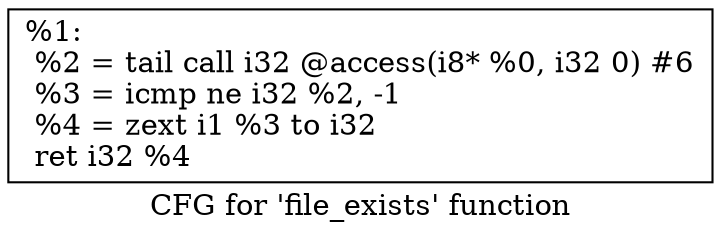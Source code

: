 digraph "CFG for 'file_exists' function" {
	label="CFG for 'file_exists' function";

	Node0x3165210 [shape=record,label="{%1:\l  %2 = tail call i32 @access(i8* %0, i32 0) #6\l  %3 = icmp ne i32 %2, -1\l  %4 = zext i1 %3 to i32\l  ret i32 %4\l}"];
}
